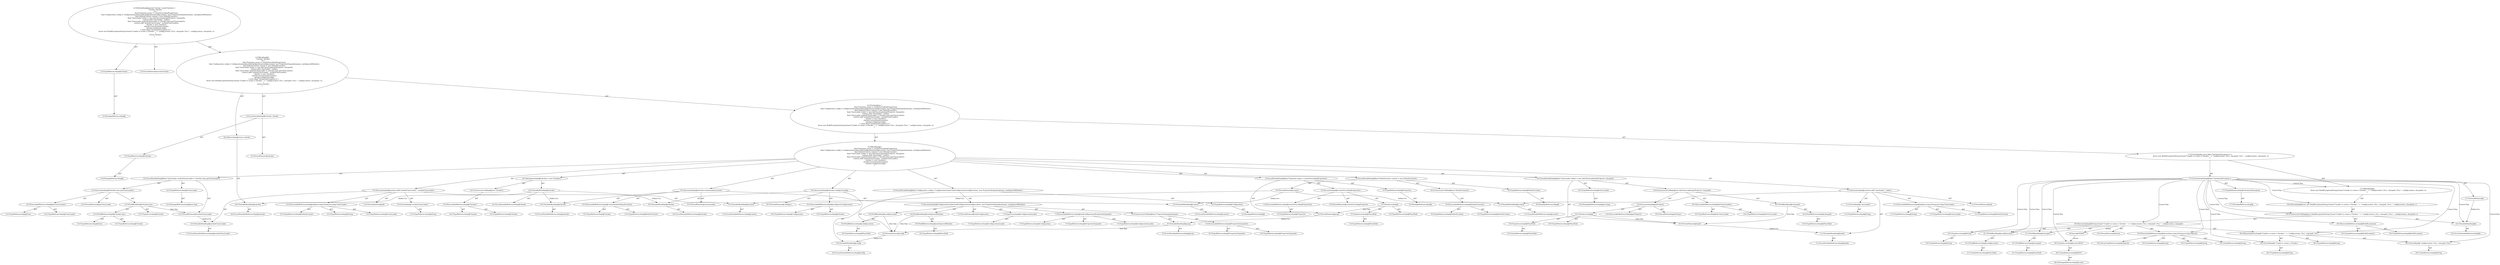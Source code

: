 digraph "createChecker#?" {
0 [label="2:CtTypeReferenceImpl@Checker" shape=ellipse]
1 [label="2:CtPackageReferenceImpl@" shape=ellipse]
2 [label="2:CtVirtualElement@createChecker" shape=ellipse]
3 [label="3:CtTypeReferenceImpl@Checker" shape=ellipse]
4 [label="3:CtPackageReferenceImpl@" shape=ellipse]
5 [label="3:CtVirtualElement@checker" shape=ellipse]
6 [label="3:CtLocalVariableImpl@Checker checker" shape=ellipse]
7 [label="5:CtTypeReferenceImpl@Properties" shape=ellipse]
8 [label="5:CtPackageReferenceImpl@" shape=ellipse]
9 [label="5:CtExecutableReferenceImpl@createOverridingProperties()" shape=ellipse]
10 [label="5:CtTypeReferenceImpl@Properties" shape=ellipse]
11 [label="5:CtVirtualElement@createOverridingProperties" shape=ellipse]
12 [label="5:CtTypeAccessImpl@PlaceHold" shape=ellipse]
13 [label="5:CtTypeReferenceImpl@PlaceHold" shape=ellipse]
14 [label="5:CtThisAccessImpl@" shape=ellipse]
15 [label="5:CtTypeReferenceImpl@PlaceHold" shape=ellipse]
16 [label="5:CtInvocationImpl@createOverridingProperties()" shape=ellipse]
17 [label="5:CtVirtualElement@props" shape=ellipse]
18 [label="5:CtLocalVariableImpl@final Properties props = createOverridingProperties()" shape=ellipse]
19 [label="6:CtTypeReferenceImpl@Configuration" shape=ellipse]
20 [label="6:CtPackageReferenceImpl@" shape=ellipse]
21 [label="7:CtExecutableReferenceImpl@loadConfiguration(PropertiesExpander)" shape=ellipse]
22 [label="7:CtTypeReferenceImpl@ConfigurationLoader" shape=ellipse]
23 [label="7:CtTypeReferenceImpl@Configuration" shape=ellipse]
24 [label="7:CtTypeReferenceImpl@PropertiesExpander" shape=ellipse]
25 [label="7:CtVirtualElement@loadConfiguration" shape=ellipse]
26 [label="7:CtTypeAccessImpl@ConfigurationLoader" shape=ellipse]
27 [label="7:CtTypeReferenceImpl@ConfigurationLoader" shape=ellipse]
28 [label="8:CtFieldReferenceImpl@configLocation" shape=ellipse]
29 [label="8:CtTypeReferenceImpl@PlaceHold" shape=ellipse]
30 [label="8:CtFieldReadImpl@configLocation" shape=ellipse]
31 [label="8:CtExecutableReferenceImpl@PropertiesExpander()" shape=ellipse]
32 [label="8:CtTypeReferenceImpl@PropertiesExpander" shape=ellipse]
33 [label="8:CtTypeReferenceImpl@PropertiesExpander" shape=ellipse]
34 [label="8:CtVariableReadImpl@props" shape=ellipse]
35 [label="8:CtLocalVariableReferenceImpl@props" shape=ellipse]
36 [label="8:CtConstructorCallImpl@new PropertiesExpander(props)" shape=ellipse]
37 [label="8:CtFieldReferenceImpl@omitIgnoredModules" shape=ellipse]
38 [label="8:CtTypeReferenceImpl@PlaceHold" shape=ellipse]
39 [label="8:CtFieldReadImpl@omitIgnoredModules" shape=ellipse]
40 [label="7:CtInvocationImpl@ConfigurationLoader.loadConfiguration(configLocation, new PropertiesExpander(props), omitIgnoredModules)" shape=ellipse]
41 [label="6:CtVirtualElement@config" shape=ellipse]
42 [label="6:CtLocalVariableImpl@final Configuration config = ConfigurationLoader.loadConfiguration(configLocation, new PropertiesExpander(props), omitIgnoredModules)" shape=ellipse]
43 [label="9:CtTypeReferenceImpl@DefaultContext" shape=ellipse]
44 [label="9:CtPackageReferenceImpl@" shape=ellipse]
45 [label="9:CtExecutableReferenceImpl@DefaultContext()" shape=ellipse]
46 [label="9:CtTypeReferenceImpl@DefaultContext" shape=ellipse]
47 [label="9:CtTypeReferenceImpl@DefaultContext" shape=ellipse]
48 [label="9:CtConstructorCallImpl@new DefaultContext()" shape=ellipse]
49 [label="9:CtVirtualElement@context" shape=ellipse]
50 [label="9:CtLocalVariableImpl@final DefaultContext context = new DefaultContext()" shape=ellipse]
51 [label="10:CtTypeReferenceImpl@ClassLoader" shape=ellipse]
52 [label="10:CtPackageReferenceImpl@java.lang" shape=ellipse]
53 [label="10:CtExecutableReferenceImpl@AntClassLoader()" shape=ellipse]
54 [label="10:CtTypeReferenceImpl@AntClassLoader" shape=ellipse]
55 [label="10:CtTypeReferenceImpl@AntClassLoader" shape=ellipse]
56 [label="10:CtExecutableReferenceImpl@getProject()" shape=ellipse]
57 [label="10:CtVirtualElement@getProject" shape=ellipse]
58 [label="10:CtTypeAccessImpl@PlaceHold" shape=ellipse]
59 [label="10:CtTypeReferenceImpl@PlaceHold" shape=ellipse]
60 [label="10:CtThisAccessImpl@" shape=ellipse]
61 [label="10:CtTypeReferenceImpl@PlaceHold" shape=ellipse]
62 [label="10:CtInvocationImpl@getProject()" shape=ellipse]
63 [label="10:CtFieldReferenceImpl@classpath" shape=ellipse]
64 [label="10:CtTypeReferenceImpl@PlaceHold" shape=ellipse]
65 [label="10:CtFieldReadImpl@classpath" shape=ellipse]
66 [label="10:CtConstructorCallImpl@new AntClassLoader(getProject(), classpath)" shape=ellipse]
67 [label="10:CtVirtualElement@loader" shape=ellipse]
68 [label="10:CtLocalVariableImpl@final ClassLoader loader = new AntClassLoader(getProject(), classpath)" shape=ellipse]
69 [label="11:CtExecutableReferenceImpl@add(java.lang.String,java.lang.ClassLoader)" shape=ellipse]
70 [label="11:CtTypeReferenceImpl@DefaultContext" shape=ellipse]
71 [label="11:CtTypeReferenceImpl@String" shape=ellipse]
72 [label="11:CtTypeReferenceImpl@ClassLoader" shape=ellipse]
73 [label="11:CtVirtualElement@add" shape=ellipse]
74 [label="11:CtVariableReadImpl@context" shape=ellipse]
75 [label="11:CtLocalVariableReferenceImpl@context" shape=ellipse]
76 [label="11:CtLiteralImpl@\"classloader\"" shape=ellipse]
77 [label="11:CtTypeReferenceImpl@String" shape=ellipse]
78 [label="11:CtVariableReadImpl@loader" shape=ellipse]
79 [label="11:CtLocalVariableReferenceImpl@loader" shape=ellipse]
80 [label="11:CtInvocationImpl@context.add(\"classloader\", loader)" shape=ellipse]
81 [label="12:CtTypeReferenceImpl@ClassLoader" shape=ellipse]
82 [label="12:CtPackageReferenceImpl@java.lang" shape=ellipse]
83 [label="12:CtExecutableReferenceImpl@getClassLoader()" shape=ellipse]
84 [label="12:CtTypeReferenceImpl@Class" shape=ellipse]
85 [label="12:CtTypeReferenceImpl@ClassLoader" shape=ellipse]
86 [label="12:CtVirtualElement@getClassLoader" shape=ellipse]
87 [label="12:CtFieldReferenceImpl@Checker.class" shape=ellipse]
88 [label="12:CtTypeReferenceImpl@Checker" shape=ellipse]
89 [label="12:CtTypeReferenceImpl@Class" shape=ellipse]
90 [label="12:CtFieldReadImpl@Checker.class" shape=ellipse]
91 [label="12:CtTypeAccessImpl@Checker" shape=ellipse]
92 [label="12:CtInvocationImpl@Checker.class.getClassLoader()" shape=ellipse]
93 [label="12:CtVirtualElement@moduleClassLoader" shape=ellipse]
94 [label="12:CtLocalVariableImpl@final ClassLoader moduleClassLoader = Checker.class.getClassLoader()" shape=ellipse]
95 [label="13:CtExecutableReferenceImpl@add(java.lang.String,java.lang.ClassLoader)" shape=ellipse]
96 [label="13:CtTypeReferenceImpl@DefaultContext" shape=ellipse]
97 [label="13:CtTypeReferenceImpl@String" shape=ellipse]
98 [label="13:CtTypeReferenceImpl@ClassLoader" shape=ellipse]
99 [label="13:CtVirtualElement@add" shape=ellipse]
100 [label="13:CtVariableReadImpl@context" shape=ellipse]
101 [label="13:CtLocalVariableReferenceImpl@context" shape=ellipse]
102 [label="13:CtLiteralImpl@\"moduleClassLoader\"" shape=ellipse]
103 [label="13:CtTypeReferenceImpl@String" shape=ellipse]
104 [label="13:CtVariableReadImpl@moduleClassLoader" shape=ellipse]
105 [label="13:CtLocalVariableReferenceImpl@moduleClassLoader" shape=ellipse]
106 [label="13:CtInvocationImpl@context.add(\"moduleClassLoader\", moduleClassLoader)" shape=ellipse]
107 [label="14:CtVariableWriteImpl@checker" shape=ellipse]
108 [label="14:CtLocalVariableReferenceImpl@checker" shape=ellipse]
109 [label="14:CtExecutableReferenceImpl@Checker()" shape=ellipse]
110 [label="14:CtTypeReferenceImpl@Checker" shape=ellipse]
111 [label="14:CtTypeReferenceImpl@Checker" shape=ellipse]
112 [label="14:CtConstructorCallImpl@new Checker()" shape=ellipse]
113 [label="14:CtAssignmentImpl@checker = new Checker()" shape=ellipse]
114 [label="15:CtExecutableReferenceImpl@contextualize(DefaultContext)" shape=ellipse]
115 [label="15:CtTypeReferenceImpl@Checker" shape=ellipse]
116 [label="15:CtTypeReferenceImpl@DefaultContext" shape=ellipse]
117 [label="15:CtVirtualElement@contextualize" shape=ellipse]
118 [label="15:CtVariableReadImpl@checker" shape=ellipse]
119 [label="15:CtLocalVariableReferenceImpl@checker" shape=ellipse]
120 [label="15:CtVariableReadImpl@context" shape=ellipse]
121 [label="15:CtLocalVariableReferenceImpl@context" shape=ellipse]
122 [label="15:CtInvocationImpl@checker.contextualize(context)" shape=ellipse]
123 [label="16:CtExecutableReferenceImpl@configure(Configuration)" shape=ellipse]
124 [label="16:CtTypeReferenceImpl@Checker" shape=ellipse]
125 [label="16:CtTypeReferenceImpl@Configuration" shape=ellipse]
126 [label="16:CtVirtualElement@configure" shape=ellipse]
127 [label="16:CtVariableReadImpl@checker" shape=ellipse]
128 [label="16:CtLocalVariableReferenceImpl@checker" shape=ellipse]
129 [label="16:CtVariableReadImpl@config" shape=ellipse]
130 [label="16:CtLocalVariableReferenceImpl@config" shape=ellipse]
131 [label="16:CtInvocationImpl@checker.configure(config)" shape=ellipse]
132 [label="4:CtBlockImpl@\{
    final Properties props = createOverridingProperties();
    final Configuration config = ConfigurationLoader.loadConfiguration(configLocation, new PropertiesExpander(props), omitIgnoredModules);
    final DefaultContext context = new DefaultContext();
    final ClassLoader loader = new AntClassLoader(getProject(), classpath);
    context.add(\"classloader\", loader);
    final ClassLoader moduleClassLoader = Checker.class.getClassLoader();
    context.add(\"moduleClassLoader\", moduleClassLoader);
    checker = new Checker();
    checker.contextualize(context);
    checker.configure(config);
\}" shape=ellipse]
133 [label="17:CtVirtualElement@e" shape=ellipse]
134 [label="17:CtTypeReferenceImpl@CheckstyleException" shape=ellipse]
135 [label="17:CtPackageReferenceImpl@" shape=ellipse]
136 [label="17:CtCatchVariableImpl@final CheckstyleException e" shape=ellipse]
137 [label="18:CtExecutableReferenceImpl@BuildException()" shape=ellipse]
138 [label="18:CtTypeReferenceImpl@BuildException" shape=ellipse]
139 [label="18:CtTypeReferenceImpl@BuildException" shape=ellipse]
140 [label="19:CtExecutableReferenceImpl@format(java.lang.String,java.lang.Object[])" shape=ellipse]
141 [label="19:CtTypeReferenceImpl@String" shape=ellipse]
142 [label="19:CtTypeReferenceImpl@String" shape=ellipse]
143 [label="19:CtTypeReferenceImpl@String" shape=ellipse]
144 [label="19:CtArrayTypeReferenceImpl@Object[]" shape=ellipse]
145 [label="19:CtVirtualElement@format" shape=ellipse]
146 [label="19:CtTypeAccessImpl@String" shape=ellipse]
147 [label="19:CtTypeReferenceImpl@String" shape=ellipse]
148 [label="20:CtLiteralImpl@\"Unable to create a Checker: \"" shape=ellipse]
149 [label="20:CtTypeReferenceImpl@String" shape=ellipse]
150 [label="20:CtLiteralImpl@\"configLocation \{%s\}, classpath \{%s\}.\"" shape=ellipse]
151 [label="20:CtTypeReferenceImpl@String" shape=ellipse]
152 [label="20:CtBinaryOperatorImpl@\"Unable to create a Checker: \" + \"configLocation \{%s\}, classpath \{%s\}.\"" shape=ellipse]
153 [label="20:CtTypeReferenceImpl@String" shape=ellipse]
154 [label="21:CtFieldReferenceImpl@configLocation" shape=ellipse]
155 [label="21:CtTypeReferenceImpl@PlaceHold" shape=ellipse]
156 [label="21:CtFieldReadImpl@configLocation" shape=ellipse]
157 [label="21:CtFieldReferenceImpl@classpath" shape=ellipse]
158 [label="21:CtTypeReferenceImpl@PlaceHold" shape=ellipse]
159 [label="21:CtFieldReadImpl@classpath" shape=ellipse]
160 [label="19:CtInvocationImpl@String.format(\"Unable to create a Checker: \" + \"configLocation \{%s\}, classpath \{%s\}.\", configLocation, classpath)" shape=ellipse]
161 [label="22:CtVariableReadImpl@e" shape=ellipse]
162 [label="22:CtCatchVariableReferenceImpl@e" shape=ellipse]
163 [label="18:CtConstructorCallImpl@new BuildException(String.format(\"Unable to create a Checker: \" + \"configLocation \{%s\}, classpath \{%s\}.\", configLocation, classpath), e)" shape=ellipse]
164 [label="18:CtThrowImpl@throw new BuildException(String.format(\"Unable to create a Checker: \" + \"configLocation \{%s\}, classpath \{%s\}.\", configLocation, classpath), e)" shape=ellipse]
165 [label="17:CtBlockImpl@\{
    throw new BuildException(String.format(\"Unable to create a Checker: \" + \"configLocation \{%s\}, classpath \{%s\}.\", configLocation, classpath), e);
\}" shape=ellipse]
166 [label="17:CtCatchImpl@ catch (final CheckstyleException e) \{
    throw new BuildException(String.format(\"Unable to create a Checker: \" + \"configLocation \{%s\}, classpath \{%s\}.\", configLocation, classpath), e);
\}" shape=ellipse]
167 [label="4:CtTryImpl@try \{
    final Properties props = createOverridingProperties();
    final Configuration config = ConfigurationLoader.loadConfiguration(configLocation, new PropertiesExpander(props), omitIgnoredModules);
    final DefaultContext context = new DefaultContext();
    final ClassLoader loader = new AntClassLoader(getProject(), classpath);
    context.add(\"classloader\", loader);
    final ClassLoader moduleClassLoader = Checker.class.getClassLoader();
    context.add(\"moduleClassLoader\", moduleClassLoader);
    checker = new Checker();
    checker.contextualize(context);
    checker.configure(config);
\} catch (final CheckstyleException e) \{
    throw new BuildException(String.format(\"Unable to create a Checker: \" + \"configLocation \{%s\}, classpath \{%s\}.\", configLocation, classpath), e);
\}" shape=ellipse]
168 [label="24:CtVariableReadImpl@checker" shape=ellipse]
169 [label="24:CtLocalVariableReferenceImpl@checker" shape=ellipse]
170 [label="24:CtReturnImpl@return checker" shape=ellipse]
171 [label="2:CtBlockImpl@\{
    Checker checker;
    try \{
        final Properties props = createOverridingProperties();
        final Configuration config = ConfigurationLoader.loadConfiguration(configLocation, new PropertiesExpander(props), omitIgnoredModules);
        final DefaultContext context = new DefaultContext();
        final ClassLoader loader = new AntClassLoader(getProject(), classpath);
        context.add(\"classloader\", loader);
        final ClassLoader moduleClassLoader = Checker.class.getClassLoader();
        context.add(\"moduleClassLoader\", moduleClassLoader);
        checker = new Checker();
        checker.contextualize(context);
        checker.configure(config);
    \} catch (final CheckstyleException e) \{
        throw new BuildException(String.format(\"Unable to create a Checker: \" + \"configLocation \{%s\}, classpath \{%s\}.\", configLocation, classpath), e);
    \}
    return checker;
\}" shape=ellipse]
172 [label="2:CtMethodImpl@private Checker createChecker() \{
    Checker checker;
    try \{
        final Properties props = createOverridingProperties();
        final Configuration config = ConfigurationLoader.loadConfiguration(configLocation, new PropertiesExpander(props), omitIgnoredModules);
        final DefaultContext context = new DefaultContext();
        final ClassLoader loader = new AntClassLoader(getProject(), classpath);
        context.add(\"classloader\", loader);
        final ClassLoader moduleClassLoader = Checker.class.getClassLoader();
        context.add(\"moduleClassLoader\", moduleClassLoader);
        checker = new Checker();
        checker.contextualize(context);
        checker.configure(config);
    \} catch (final CheckstyleException e) \{
        throw new BuildException(String.format(\"Unable to create a Checker: \" + \"configLocation \{%s\}, classpath \{%s\}.\", configLocation, classpath), e);
    \}
    return checker;
\}" shape=ellipse]
173 [label="20:Insert@INSERT" shape=ellipse]
174 [label="20:CtPackageReferenceImpl@Locale" shape=ellipse]
175 [label="20:CtTypeReferenceImpl@ROOT" shape=ellipse]
176 [label="20:CtTypeAccessImpl@Locale.ROOT" shape=ellipse]
0 -> 1 [label="AST"];
3 -> 4 [label="AST"];
6 -> 5 [label="AST"];
6 -> 3 [label="AST"];
7 -> 8 [label="AST"];
9 -> 10 [label="AST"];
12 -> 13 [label="AST"];
14 -> 15 [label="AST"];
14 -> 12 [label="AST"];
14 -> 17 [label="Data Dep"];
16 -> 11 [label="AST"];
16 -> 14 [label="AST"];
16 -> 9 [label="AST"];
17 -> 34 [label="Define-Use"];
18 -> 17 [label="AST"];
18 -> 7 [label="AST"];
18 -> 16 [label="AST"];
19 -> 20 [label="AST"];
21 -> 22 [label="AST"];
21 -> 23 [label="AST"];
21 -> 24 [label="AST"];
26 -> 27 [label="AST"];
28 -> 29 [label="AST"];
30 -> 28 [label="AST"];
30 -> 41 [label="Data Dep"];
31 -> 32 [label="AST"];
31 -> 33 [label="AST"];
34 -> 35 [label="AST"];
34 -> 41 [label="Data Dep"];
36 -> 31 [label="AST"];
36 -> 34 [label="AST"];
37 -> 38 [label="AST"];
39 -> 37 [label="AST"];
39 -> 41 [label="Data Dep"];
40 -> 25 [label="AST"];
40 -> 26 [label="AST"];
40 -> 21 [label="AST"];
40 -> 30 [label="AST"];
40 -> 36 [label="AST"];
40 -> 39 [label="AST"];
41 -> 129 [label="Define-Use"];
42 -> 41 [label="AST"];
42 -> 19 [label="AST"];
42 -> 40 [label="AST"];
43 -> 44 [label="AST"];
45 -> 46 [label="AST"];
45 -> 47 [label="AST"];
48 -> 45 [label="AST"];
49 -> 74 [label="Define-Use"];
49 -> 100 [label="Define-Use"];
49 -> 120 [label="Define-Use"];
50 -> 49 [label="AST"];
50 -> 43 [label="AST"];
50 -> 48 [label="AST"];
51 -> 52 [label="AST"];
53 -> 54 [label="AST"];
53 -> 55 [label="AST"];
58 -> 59 [label="AST"];
60 -> 61 [label="AST"];
60 -> 58 [label="AST"];
60 -> 67 [label="Data Dep"];
62 -> 57 [label="AST"];
62 -> 60 [label="AST"];
62 -> 56 [label="AST"];
63 -> 64 [label="AST"];
65 -> 63 [label="AST"];
65 -> 67 [label="Data Dep"];
66 -> 53 [label="AST"];
66 -> 62 [label="AST"];
66 -> 65 [label="AST"];
67 -> 78 [label="Define-Use"];
68 -> 67 [label="AST"];
68 -> 51 [label="AST"];
68 -> 66 [label="AST"];
69 -> 70 [label="AST"];
69 -> 71 [label="AST"];
69 -> 72 [label="AST"];
74 -> 75 [label="AST"];
76 -> 77 [label="AST"];
78 -> 79 [label="AST"];
80 -> 73 [label="AST"];
80 -> 74 [label="AST"];
80 -> 69 [label="AST"];
80 -> 76 [label="AST"];
80 -> 78 [label="AST"];
81 -> 82 [label="AST"];
83 -> 84 [label="AST"];
83 -> 85 [label="AST"];
87 -> 88 [label="AST"];
87 -> 89 [label="AST"];
90 -> 91 [label="AST"];
90 -> 87 [label="AST"];
90 -> 93 [label="Data Dep"];
92 -> 86 [label="AST"];
92 -> 90 [label="AST"];
92 -> 83 [label="AST"];
93 -> 104 [label="Define-Use"];
94 -> 93 [label="AST"];
94 -> 81 [label="AST"];
94 -> 92 [label="AST"];
95 -> 96 [label="AST"];
95 -> 97 [label="AST"];
95 -> 98 [label="AST"];
100 -> 101 [label="AST"];
102 -> 103 [label="AST"];
104 -> 105 [label="AST"];
106 -> 99 [label="AST"];
106 -> 100 [label="AST"];
106 -> 95 [label="AST"];
106 -> 102 [label="AST"];
106 -> 104 [label="AST"];
107 -> 108 [label="AST"];
107 -> 118 [label="Define-Use"];
107 -> 127 [label="Define-Use"];
107 -> 168 [label="Define-Use"];
109 -> 110 [label="AST"];
109 -> 111 [label="AST"];
112 -> 109 [label="AST"];
113 -> 107 [label="AST"];
113 -> 112 [label="AST"];
114 -> 115 [label="AST"];
114 -> 116 [label="AST"];
118 -> 119 [label="AST"];
120 -> 121 [label="AST"];
122 -> 117 [label="AST"];
122 -> 118 [label="AST"];
122 -> 114 [label="AST"];
122 -> 120 [label="AST"];
123 -> 124 [label="AST"];
123 -> 125 [label="AST"];
127 -> 128 [label="AST"];
129 -> 130 [label="AST"];
131 -> 126 [label="AST"];
131 -> 127 [label="AST"];
131 -> 123 [label="AST"];
131 -> 129 [label="AST"];
132 -> 18 [label="AST"];
132 -> 42 [label="AST"];
132 -> 50 [label="AST"];
132 -> 68 [label="AST"];
132 -> 80 [label="AST"];
132 -> 94 [label="AST"];
132 -> 106 [label="AST"];
132 -> 113 [label="AST"];
132 -> 122 [label="AST"];
132 -> 131 [label="AST"];
133 -> 161 [label="Define-Use"];
134 -> 135 [label="AST"];
136 -> 133 [label="AST"];
136 -> 134 [label="AST"];
136 -> 165 [label="Control Dep"];
136 -> 164 [label="Control Dep"];
136 -> 163 [label="Control Dep"];
136 -> 137 [label="Control Dep"];
136 -> 160 [label="Control Dep"];
136 -> 140 [label="Control Dep"];
136 -> 146 [label="Control Dep"];
136 -> 152 [label="Control Dep"];
136 -> 148 [label="Control Dep"];
136 -> 150 [label="Control Dep"];
136 -> 156 [label="Control Dep"];
136 -> 159 [label="Control Dep"];
136 -> 161 [label="Control Dep"];
136 -> 176 [label="Control Dep"];
137 -> 138 [label="AST"];
137 -> 139 [label="AST"];
140 -> 141 [label="AST"];
140 -> 142 [label="AST"];
140 -> 143 [label="AST"];
140 -> 144 [label="AST"];
146 -> 147 [label="AST"];
148 -> 149 [label="AST"];
150 -> 151 [label="AST"];
152 -> 153 [label="AST"];
152 -> 148 [label="AST"];
152 -> 150 [label="AST"];
154 -> 155 [label="AST"];
156 -> 154 [label="AST"];
157 -> 158 [label="AST"];
159 -> 157 [label="AST"];
160 -> 145 [label="AST"];
160 -> 146 [label="AST"];
160 -> 140 [label="AST"];
160 -> 152 [label="AST"];
160 -> 156 [label="AST"];
160 -> 159 [label="AST"];
160 -> 173 [label="Action"];
161 -> 162 [label="AST"];
163 -> 137 [label="AST"];
163 -> 160 [label="AST"];
163 -> 161 [label="AST"];
164 -> 163 [label="AST"];
165 -> 164 [label="AST"];
166 -> 136 [label="AST"];
166 -> 165 [label="AST"];
167 -> 132 [label="AST"];
167 -> 166 [label="AST"];
168 -> 169 [label="AST"];
170 -> 168 [label="AST"];
171 -> 6 [label="AST"];
171 -> 167 [label="AST"];
171 -> 170 [label="AST"];
172 -> 2 [label="AST"];
172 -> 0 [label="AST"];
172 -> 171 [label="AST"];
173 -> 176 [label="Action"];
175 -> 174 [label="AST"];
176 -> 175 [label="AST"];
}